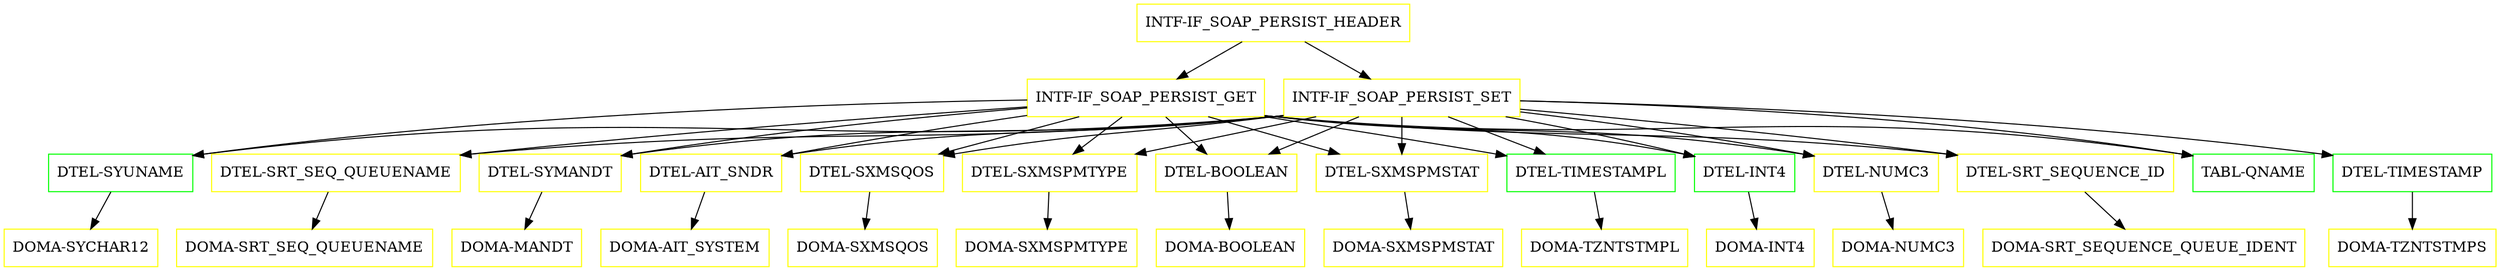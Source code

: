 digraph G {
  "INTF-IF_SOAP_PERSIST_HEADER" [shape=box,color=yellow];
  "INTF-IF_SOAP_PERSIST_SET" [shape=box,color=yellow,URL="./INTF_IF_SOAP_PERSIST_SET.html"];
  "DTEL-INT4" [shape=box,color=green,URL="./DTEL_INT4.html"];
  "DOMA-INT4" [shape=box,color=yellow,URL="./DOMA_INT4.html"];
  "DTEL-NUMC3" [shape=box,color=yellow,URL="./DTEL_NUMC3.html"];
  "DOMA-NUMC3" [shape=box,color=yellow,URL="./DOMA_NUMC3.html"];
  "DTEL-TIMESTAMP" [shape=box,color=green,URL="./DTEL_TIMESTAMP.html"];
  "DOMA-TZNTSTMPS" [shape=box,color=yellow,URL="./DOMA_TZNTSTMPS.html"];
  "DTEL-SRT_SEQUENCE_ID" [shape=box,color=yellow,URL="./DTEL_SRT_SEQUENCE_ID.html"];
  "DOMA-SRT_SEQUENCE_QUEUE_IDENT" [shape=box,color=yellow,URL="./DOMA_SRT_SEQUENCE_QUEUE_IDENT.html"];
  "DTEL-SYUNAME" [shape=box,color=green,URL="./DTEL_SYUNAME.html"];
  "DOMA-SYCHAR12" [shape=box,color=yellow,URL="./DOMA_SYCHAR12.html"];
  "DTEL-SRT_SEQ_QUEUENAME" [shape=box,color=yellow,URL="./DTEL_SRT_SEQ_QUEUENAME.html"];
  "DOMA-SRT_SEQ_QUEUENAME" [shape=box,color=yellow,URL="./DOMA_SRT_SEQ_QUEUENAME.html"];
  "DTEL-SYMANDT" [shape=box,color=yellow,URL="./DTEL_SYMANDT.html"];
  "DOMA-MANDT" [shape=box,color=yellow,URL="./DOMA_MANDT.html"];
  "DTEL-AIT_SNDR" [shape=box,color=yellow,URL="./DTEL_AIT_SNDR.html"];
  "DOMA-AIT_SYSTEM" [shape=box,color=yellow,URL="./DOMA_AIT_SYSTEM.html"];
  "DTEL-SXMSQOS" [shape=box,color=yellow,URL="./DTEL_SXMSQOS.html"];
  "DOMA-SXMSQOS" [shape=box,color=yellow,URL="./DOMA_SXMSQOS.html"];
  "TABL-QNAME" [shape=box,color=green,URL="./TABL_QNAME.html"];
  "DTEL-SXMSPMTYPE" [shape=box,color=yellow,URL="./DTEL_SXMSPMTYPE.html"];
  "DOMA-SXMSPMTYPE" [shape=box,color=yellow,URL="./DOMA_SXMSPMTYPE.html"];
  "DTEL-BOOLEAN" [shape=box,color=yellow,URL="./DTEL_BOOLEAN.html"];
  "DOMA-BOOLEAN" [shape=box,color=yellow,URL="./DOMA_BOOLEAN.html"];
  "DTEL-SXMSPMSTAT" [shape=box,color=yellow,URL="./DTEL_SXMSPMSTAT.html"];
  "DOMA-SXMSPMSTAT" [shape=box,color=yellow,URL="./DOMA_SXMSPMSTAT.html"];
  "DTEL-TIMESTAMPL" [shape=box,color=green,URL="./DTEL_TIMESTAMPL.html"];
  "DOMA-TZNTSTMPL" [shape=box,color=yellow,URL="./DOMA_TZNTSTMPL.html"];
  "INTF-IF_SOAP_PERSIST_GET" [shape=box,color=yellow,URL="./INTF_IF_SOAP_PERSIST_GET.html"];
  "INTF-IF_SOAP_PERSIST_HEADER" -> "INTF-IF_SOAP_PERSIST_GET";
  "INTF-IF_SOAP_PERSIST_HEADER" -> "INTF-IF_SOAP_PERSIST_SET";
  "INTF-IF_SOAP_PERSIST_SET" -> "DTEL-TIMESTAMPL";
  "INTF-IF_SOAP_PERSIST_SET" -> "DTEL-SXMSPMSTAT";
  "INTF-IF_SOAP_PERSIST_SET" -> "DTEL-BOOLEAN";
  "INTF-IF_SOAP_PERSIST_SET" -> "DTEL-SXMSPMTYPE";
  "INTF-IF_SOAP_PERSIST_SET" -> "TABL-QNAME";
  "INTF-IF_SOAP_PERSIST_SET" -> "DTEL-SXMSQOS";
  "INTF-IF_SOAP_PERSIST_SET" -> "DTEL-AIT_SNDR";
  "INTF-IF_SOAP_PERSIST_SET" -> "DTEL-SYMANDT";
  "INTF-IF_SOAP_PERSIST_SET" -> "DTEL-SRT_SEQ_QUEUENAME";
  "INTF-IF_SOAP_PERSIST_SET" -> "DTEL-SYUNAME";
  "INTF-IF_SOAP_PERSIST_SET" -> "DTEL-SRT_SEQUENCE_ID";
  "INTF-IF_SOAP_PERSIST_SET" -> "DTEL-TIMESTAMP";
  "INTF-IF_SOAP_PERSIST_SET" -> "DTEL-NUMC3";
  "INTF-IF_SOAP_PERSIST_SET" -> "DTEL-INT4";
  "DTEL-INT4" -> "DOMA-INT4";
  "DTEL-NUMC3" -> "DOMA-NUMC3";
  "DTEL-TIMESTAMP" -> "DOMA-TZNTSTMPS";
  "DTEL-SRT_SEQUENCE_ID" -> "DOMA-SRT_SEQUENCE_QUEUE_IDENT";
  "DTEL-SYUNAME" -> "DOMA-SYCHAR12";
  "DTEL-SRT_SEQ_QUEUENAME" -> "DOMA-SRT_SEQ_QUEUENAME";
  "DTEL-SYMANDT" -> "DOMA-MANDT";
  "DTEL-AIT_SNDR" -> "DOMA-AIT_SYSTEM";
  "DTEL-SXMSQOS" -> "DOMA-SXMSQOS";
  "DTEL-SXMSPMTYPE" -> "DOMA-SXMSPMTYPE";
  "DTEL-BOOLEAN" -> "DOMA-BOOLEAN";
  "DTEL-SXMSPMSTAT" -> "DOMA-SXMSPMSTAT";
  "DTEL-TIMESTAMPL" -> "DOMA-TZNTSTMPL";
  "INTF-IF_SOAP_PERSIST_GET" -> "TABL-QNAME";
  "INTF-IF_SOAP_PERSIST_GET" -> "DTEL-SRT_SEQ_QUEUENAME";
  "INTF-IF_SOAP_PERSIST_GET" -> "DTEL-SRT_SEQUENCE_ID";
  "INTF-IF_SOAP_PERSIST_GET" -> "DTEL-AIT_SNDR";
  "INTF-IF_SOAP_PERSIST_GET" -> "DTEL-SXMSPMSTAT";
  "INTF-IF_SOAP_PERSIST_GET" -> "DTEL-BOOLEAN";
  "INTF-IF_SOAP_PERSIST_GET" -> "DTEL-SXMSPMTYPE";
  "INTF-IF_SOAP_PERSIST_GET" -> "DTEL-SXMSQOS";
  "INTF-IF_SOAP_PERSIST_GET" -> "DTEL-SYMANDT";
  "INTF-IF_SOAP_PERSIST_GET" -> "DTEL-SYUNAME";
  "INTF-IF_SOAP_PERSIST_GET" -> "DTEL-TIMESTAMPL";
  "INTF-IF_SOAP_PERSIST_GET" -> "DTEL-NUMC3";
  "INTF-IF_SOAP_PERSIST_GET" -> "DTEL-INT4";
}
